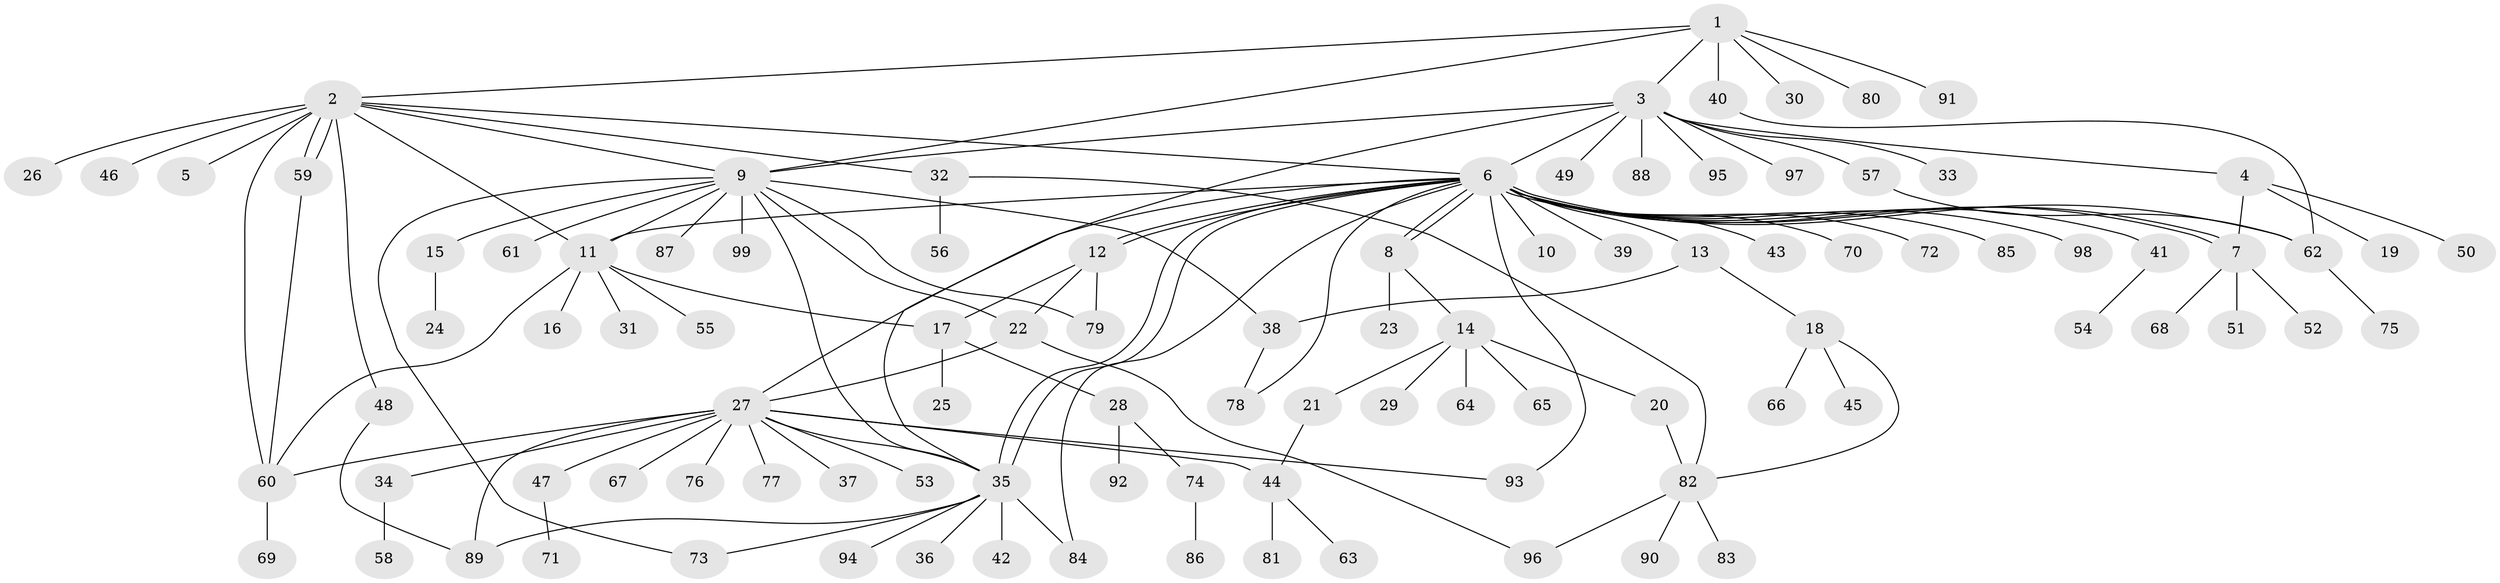 // coarse degree distribution, {7: 0.04, 11: 0.013333333333333334, 13: 0.02666666666666667, 1: 0.6, 24: 0.013333333333333334, 5: 0.02666666666666667, 3: 0.10666666666666667, 12: 0.013333333333333334, 2: 0.09333333333333334, 6: 0.013333333333333334, 4: 0.04, 9: 0.013333333333333334}
// Generated by graph-tools (version 1.1) at 2025/23/03/03/25 07:23:55]
// undirected, 99 vertices, 132 edges
graph export_dot {
graph [start="1"]
  node [color=gray90,style=filled];
  1;
  2;
  3;
  4;
  5;
  6;
  7;
  8;
  9;
  10;
  11;
  12;
  13;
  14;
  15;
  16;
  17;
  18;
  19;
  20;
  21;
  22;
  23;
  24;
  25;
  26;
  27;
  28;
  29;
  30;
  31;
  32;
  33;
  34;
  35;
  36;
  37;
  38;
  39;
  40;
  41;
  42;
  43;
  44;
  45;
  46;
  47;
  48;
  49;
  50;
  51;
  52;
  53;
  54;
  55;
  56;
  57;
  58;
  59;
  60;
  61;
  62;
  63;
  64;
  65;
  66;
  67;
  68;
  69;
  70;
  71;
  72;
  73;
  74;
  75;
  76;
  77;
  78;
  79;
  80;
  81;
  82;
  83;
  84;
  85;
  86;
  87;
  88;
  89;
  90;
  91;
  92;
  93;
  94;
  95;
  96;
  97;
  98;
  99;
  1 -- 2;
  1 -- 3;
  1 -- 9;
  1 -- 30;
  1 -- 40;
  1 -- 80;
  1 -- 91;
  2 -- 5;
  2 -- 6;
  2 -- 9;
  2 -- 11;
  2 -- 26;
  2 -- 32;
  2 -- 46;
  2 -- 48;
  2 -- 59;
  2 -- 59;
  2 -- 60;
  3 -- 4;
  3 -- 6;
  3 -- 9;
  3 -- 33;
  3 -- 35;
  3 -- 49;
  3 -- 57;
  3 -- 88;
  3 -- 95;
  3 -- 97;
  4 -- 7;
  4 -- 19;
  4 -- 50;
  6 -- 7;
  6 -- 7;
  6 -- 8;
  6 -- 8;
  6 -- 10;
  6 -- 11;
  6 -- 12;
  6 -- 12;
  6 -- 13;
  6 -- 27;
  6 -- 35;
  6 -- 35;
  6 -- 39;
  6 -- 41;
  6 -- 43;
  6 -- 62;
  6 -- 70;
  6 -- 72;
  6 -- 78;
  6 -- 84;
  6 -- 85;
  6 -- 93;
  6 -- 98;
  7 -- 51;
  7 -- 52;
  7 -- 68;
  8 -- 14;
  8 -- 23;
  9 -- 11;
  9 -- 15;
  9 -- 22;
  9 -- 35;
  9 -- 38;
  9 -- 61;
  9 -- 73;
  9 -- 79;
  9 -- 87;
  9 -- 99;
  11 -- 16;
  11 -- 17;
  11 -- 31;
  11 -- 55;
  11 -- 60;
  12 -- 17;
  12 -- 22;
  12 -- 79;
  13 -- 18;
  13 -- 38;
  14 -- 20;
  14 -- 21;
  14 -- 29;
  14 -- 64;
  14 -- 65;
  15 -- 24;
  17 -- 25;
  17 -- 28;
  18 -- 45;
  18 -- 66;
  18 -- 82;
  20 -- 82;
  21 -- 44;
  22 -- 27;
  22 -- 96;
  27 -- 34;
  27 -- 35;
  27 -- 37;
  27 -- 44;
  27 -- 47;
  27 -- 53;
  27 -- 60;
  27 -- 67;
  27 -- 76;
  27 -- 77;
  27 -- 89;
  27 -- 93;
  28 -- 74;
  28 -- 92;
  32 -- 56;
  32 -- 82;
  34 -- 58;
  35 -- 36;
  35 -- 42;
  35 -- 73;
  35 -- 84;
  35 -- 89;
  35 -- 94;
  38 -- 78;
  40 -- 62;
  41 -- 54;
  44 -- 63;
  44 -- 81;
  47 -- 71;
  48 -- 89;
  57 -- 62;
  59 -- 60;
  60 -- 69;
  62 -- 75;
  74 -- 86;
  82 -- 83;
  82 -- 90;
  82 -- 96;
}
